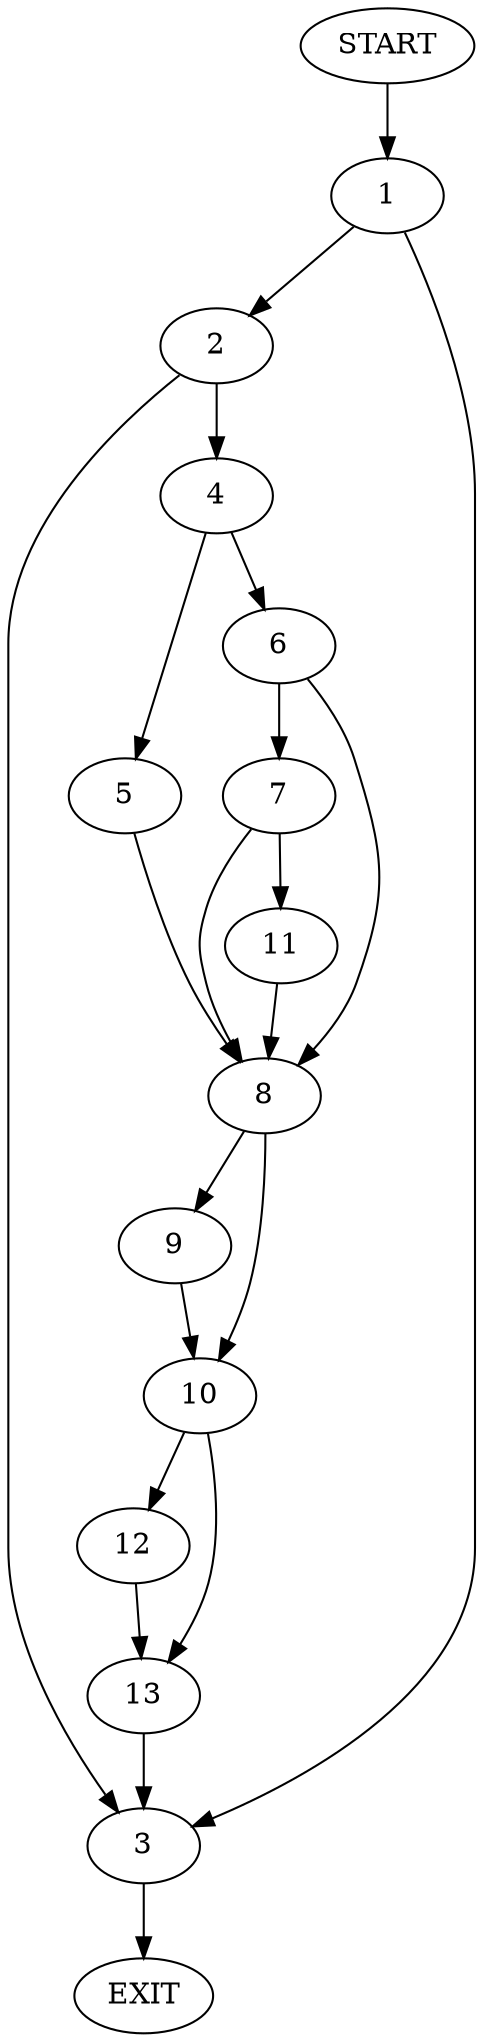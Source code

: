 digraph {
0 [label="START"]
14 [label="EXIT"]
0 -> 1
1 -> 2
1 -> 3
2 -> 4
2 -> 3
3 -> 14
4 -> 5
4 -> 6
6 -> 7
6 -> 8
5 -> 8
8 -> 9
8 -> 10
7 -> 11
7 -> 8
11 -> 8
9 -> 10
10 -> 12
10 -> 13
13 -> 3
12 -> 13
}
